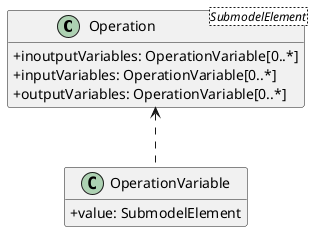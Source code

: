 @startuml
skinparam classAttributeIconSize 0
hide methods

class Operation<SubmodelElement> {
  +inoutputVariables: OperationVariable[0..*] 
  +inputVariables: OperationVariable[0..*] 
  +outputVariables: OperationVariable[0..*] 
}
class OperationVariable {
  +value: SubmodelElement 
}
Operation <.. OperationVariable
@enduml